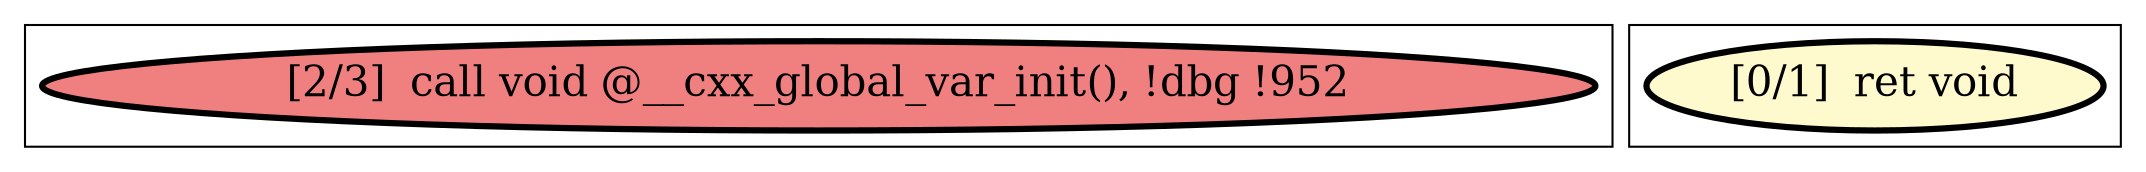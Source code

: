 
digraph G {





subgraph cluster1 {


node923 [penwidth=3.0,fontsize=20,fillcolor=lightcoral,label="[2/3]  call void @__cxx_global_var_init(), !dbg !952",shape=ellipse,style=filled ]



}

subgraph cluster0 {


node922 [penwidth=3.0,fontsize=20,fillcolor=lemonchiffon,label="[0/1]  ret void",shape=ellipse,style=filled ]



}

}
